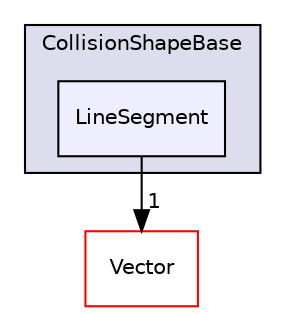 digraph "C:/HAL/PG関係/03_作成プログラム/03_HAL授業/就職作品/Project/source/04_Tool/Component/Collision/CollisionBase/CollisionObject/CollisionShapeBase/LineSegment" {
  compound=true
  node [ fontsize="10", fontname="Helvetica"];
  edge [ labelfontsize="10", labelfontname="Helvetica"];
  subgraph clusterdir_37f05b902c9752e817f88d9d1c5bcf13 {
    graph [ bgcolor="#ddddee", pencolor="black", label="CollisionShapeBase" fontname="Helvetica", fontsize="10", URL="dir_37f05b902c9752e817f88d9d1c5bcf13.html"]
  dir_7a46223c1985314db5830c389e570cb5 [shape=box, label="LineSegment", style="filled", fillcolor="#eeeeff", pencolor="black", URL="dir_7a46223c1985314db5830c389e570cb5.html"];
  }
  dir_e5c1ae2f1092e95ef2033dbd3d9e326c [shape=box label="Vector" fillcolor="white" style="filled" color="red" URL="dir_e5c1ae2f1092e95ef2033dbd3d9e326c.html"];
  dir_7a46223c1985314db5830c389e570cb5->dir_e5c1ae2f1092e95ef2033dbd3d9e326c [headlabel="1", labeldistance=1.5 headhref="dir_000089_000149.html"];
}
